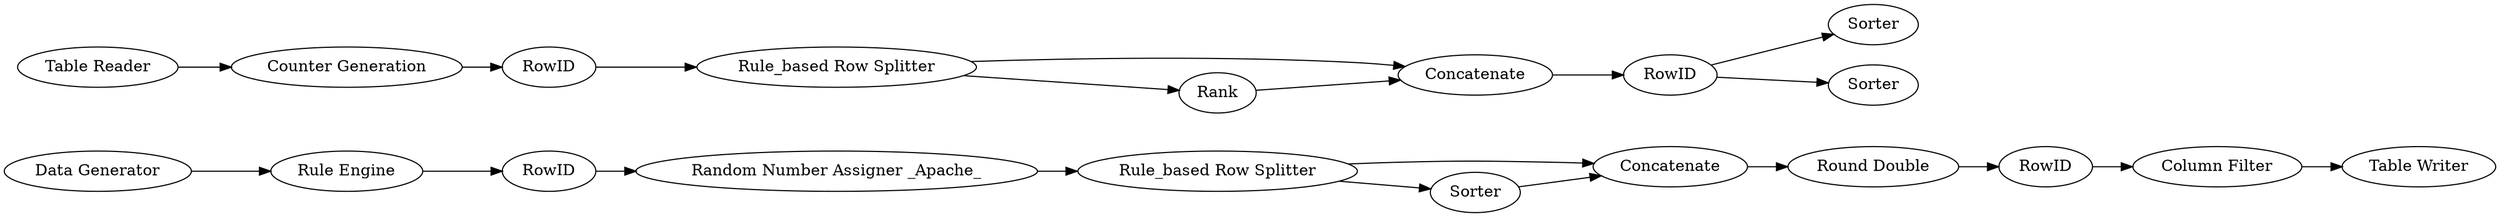 digraph {
	"-6966947548518723021_19" [label=Concatenate]
	"-6966947548518723021_13" [label="Round Double"]
	"-6966947548518723021_20" [label=RowID]
	"-6966947548518723021_4" [label="Random Number Assigner _Apache_"]
	"-6966947548518723021_11" [label="Counter Generation"]
	"-6966947548518723021_14" [label=Concatenate]
	"-6966947548518723021_15" [label=RowID]
	"-6966947548518723021_21" [label=RowID]
	"-6966947548518723021_17" [label=Sorter]
	"-6966947548518723021_12" [label=Rank]
	"-6966947548518723021_23" [label=Sorter]
	"-6966947548518723021_2" [label="Rule Engine"]
	"-6966947548518723021_18" [label="Rule_based Row Splitter"]
	"-6966947548518723021_5" [label=Sorter]
	"-6966947548518723021_10" [label="Table Reader"]
	"-6966947548518723021_16" [label=RowID]
	"-6966947548518723021_8" [label="Table Writer"]
	"-6966947548518723021_1" [label="Data Generator"]
	"-6966947548518723021_6" [label="Rule_based Row Splitter"]
	"-6966947548518723021_22" [label="Column Filter"]
	"-6966947548518723021_13" -> "-6966947548518723021_21"
	"-6966947548518723021_2" -> "-6966947548518723021_20"
	"-6966947548518723021_6" -> "-6966947548518723021_14"
	"-6966947548518723021_12" -> "-6966947548518723021_14"
	"-6966947548518723021_20" -> "-6966947548518723021_4"
	"-6966947548518723021_5" -> "-6966947548518723021_19"
	"-6966947548518723021_1" -> "-6966947548518723021_2"
	"-6966947548518723021_16" -> "-6966947548518723021_17"
	"-6966947548518723021_18" -> "-6966947548518723021_5"
	"-6966947548518723021_11" -> "-6966947548518723021_15"
	"-6966947548518723021_10" -> "-6966947548518723021_11"
	"-6966947548518723021_22" -> "-6966947548518723021_8"
	"-6966947548518723021_14" -> "-6966947548518723021_16"
	"-6966947548518723021_19" -> "-6966947548518723021_13"
	"-6966947548518723021_16" -> "-6966947548518723021_23"
	"-6966947548518723021_21" -> "-6966947548518723021_22"
	"-6966947548518723021_18" -> "-6966947548518723021_19"
	"-6966947548518723021_15" -> "-6966947548518723021_6"
	"-6966947548518723021_6" -> "-6966947548518723021_12"
	"-6966947548518723021_4" -> "-6966947548518723021_18"
	rankdir=LR
}
